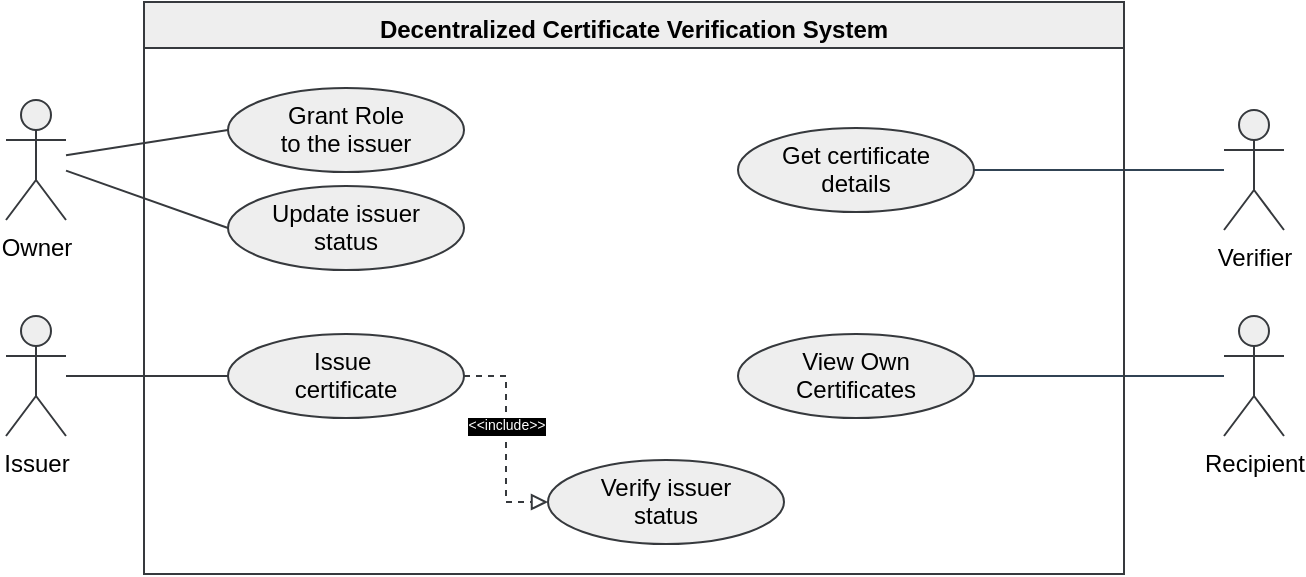 <mxfile version="28.0.6">
  <diagram name="Page-1" id="YqYZUutfsbO3LGOUvKzR">
    <mxGraphModel dx="2316" dy="1391" grid="0" gridSize="10" guides="1" tooltips="1" connect="1" arrows="1" fold="1" page="1" pageScale="1" pageWidth="1100" pageHeight="850" background="#ffffff" math="0" shadow="0">
      <root>
        <mxCell id="0" />
        <mxCell id="1" parent="0" />
        <mxCell id="5YSI662zZU7d9ESAm0FQ-12" style="rounded=0;orthogonalLoop=1;jettySize=auto;html=1;entryX=0;entryY=0.5;entryDx=0;entryDy=0;fontFamily=Helvetica;fontSize=12;fontColor=#000000;endArrow=none;endFill=0;labelBackgroundColor=none;fillColor=#eeeeee;strokeColor=#36393d;snapToPoint=0;fixDash=0;enumerate=0;" parent="1" source="5YSI662zZU7d9ESAm0FQ-1" target="5YSI662zZU7d9ESAm0FQ-7" edge="1">
          <mxGeometry relative="1" as="geometry">
            <mxPoint x="242" y="464.92" as="sourcePoint" />
            <mxPoint x="352" y="457" as="targetPoint" />
          </mxGeometry>
        </mxCell>
        <mxCell id="5YSI662zZU7d9ESAm0FQ-13" style="rounded=0;orthogonalLoop=1;jettySize=auto;html=1;entryX=0;entryY=0.5;entryDx=0;entryDy=0;fontFamily=Helvetica;fontSize=12;fontColor=#000000;endArrow=none;endFill=0;labelBackgroundColor=none;fillColor=#eeeeee;strokeColor=#36393d;snapToPoint=0;fixDash=0;enumerate=0;" parent="1" source="5YSI662zZU7d9ESAm0FQ-1" target="5YSI662zZU7d9ESAm0FQ-9" edge="1">
          <mxGeometry relative="1" as="geometry">
            <mxPoint x="242" y="472.72" as="sourcePoint" />
            <mxPoint x="352" y="522" as="targetPoint" />
          </mxGeometry>
        </mxCell>
        <mxCell id="5YSI662zZU7d9ESAm0FQ-1" value="&lt;span&gt;Owner&lt;/span&gt;" style="shape=umlActor;verticalLabelPosition=bottom;verticalAlign=top;html=1;outlineConnect=0;labelBackgroundColor=none;snapToPoint=0;fixDash=0;enumerate=0;fillColor=#eeeeee;strokeColor=#36393d;fontColor=#000000;" parent="1" vertex="1">
          <mxGeometry x="231" y="331" width="30" height="60" as="geometry" />
        </mxCell>
        <mxCell id="5YSI662zZU7d9ESAm0FQ-14" style="rounded=0;orthogonalLoop=1;jettySize=auto;html=1;entryX=0;entryY=0.5;entryDx=0;entryDy=0;fontFamily=Helvetica;fontSize=12;fontColor=#000000;endArrow=none;endFill=0;labelBackgroundColor=none;fillColor=#eeeeee;strokeColor=#36393d;snapToPoint=0;fixDash=0;enumerate=0;" parent="1" source="5YSI662zZU7d9ESAm0FQ-4" target="5YSI662zZU7d9ESAm0FQ-10" edge="1">
          <mxGeometry relative="1" as="geometry" />
        </mxCell>
        <mxCell id="5YSI662zZU7d9ESAm0FQ-4" value="&lt;span&gt;Issuer&lt;/span&gt;" style="shape=umlActor;verticalLabelPosition=bottom;verticalAlign=top;html=1;outlineConnect=0;align=center;labelBackgroundColor=none;snapToPoint=0;fixDash=0;enumerate=0;fillColor=#eeeeee;strokeColor=#36393d;fontColor=#000000;" parent="1" vertex="1">
          <mxGeometry x="231" y="439" width="30" height="60" as="geometry" />
        </mxCell>
        <mxCell id="5YSI662zZU7d9ESAm0FQ-15" style="rounded=0;orthogonalLoop=1;jettySize=auto;html=1;entryX=1;entryY=0.5;entryDx=0;entryDy=0;fontFamily=Helvetica;fontSize=12;fontColor=#000000;endArrow=none;endFill=0;labelBackgroundColor=none;fillColor=#647687;strokeColor=#314354;snapToPoint=0;fixDash=0;enumerate=0;" parent="1" source="5YSI662zZU7d9ESAm0FQ-5" target="5YSI662zZU7d9ESAm0FQ-11" edge="1">
          <mxGeometry relative="1" as="geometry" />
        </mxCell>
        <mxCell id="5YSI662zZU7d9ESAm0FQ-5" value="&lt;span&gt;Verifier&lt;/span&gt;" style="shape=umlActor;verticalLabelPosition=bottom;verticalAlign=top;html=1;outlineConnect=0;labelBackgroundColor=none;fillColor=#eeeeee;strokeColor=#36393d;snapToPoint=0;fixDash=0;enumerate=0;fontColor=#000000;" parent="1" vertex="1">
          <mxGeometry x="840" y="336" width="30" height="60" as="geometry" />
        </mxCell>
        <mxCell id="5YSI662zZU7d9ESAm0FQ-19" style="rounded=0;orthogonalLoop=1;jettySize=auto;html=1;entryX=1;entryY=0.5;entryDx=0;entryDy=0;fontFamily=Helvetica;fontSize=12;fontColor=#000000;endArrow=none;endFill=0;labelBackgroundColor=none;fillColor=#647687;strokeColor=#314354;snapToPoint=0;fixDash=0;enumerate=0;" parent="1" source="5_FEMPwi44hDqSTrpf5O-2" target="5YSI662zZU7d9ESAm0FQ-18" edge="1">
          <mxGeometry relative="1" as="geometry">
            <mxPoint x="839" y="566.849" as="sourcePoint" />
          </mxGeometry>
        </mxCell>
        <mxCell id="5YSI662zZU7d9ESAm0FQ-17" value="Decentralized Certificate Verification System" style="swimlane;whiteSpace=wrap;html=1;align=center;verticalAlign=top;fontFamily=Helvetica;fontSize=12;startSize=23;labelBackgroundColor=none;fillColor=#eeeeee;strokeColor=#36393d;snapToPoint=0;fixDash=0;enumerate=0;fontColor=#000000;" parent="1" vertex="1">
          <mxGeometry x="300" y="282" width="490" height="286" as="geometry" />
        </mxCell>
        <mxCell id="5YSI662zZU7d9ESAm0FQ-18" value="View Own Certificates" style="ellipse;whiteSpace=wrap;html=1;align=center;verticalAlign=top;fontFamily=Helvetica;fontSize=12;labelBackgroundColor=none;fillColor=#eeeeee;strokeColor=#36393d;snapToPoint=0;fixDash=0;enumerate=0;fontColor=#000000;" parent="5YSI662zZU7d9ESAm0FQ-17" vertex="1">
          <mxGeometry x="297" y="166" width="118" height="42" as="geometry" />
        </mxCell>
        <mxCell id="5YSI662zZU7d9ESAm0FQ-20" value="&lt;div&gt;Verify issuer&lt;/div&gt;&lt;div&gt;status&lt;/div&gt;" style="ellipse;whiteSpace=wrap;html=1;align=center;verticalAlign=top;fontFamily=Helvetica;fontSize=12;labelBackgroundColor=none;fillColor=#eeeeee;strokeColor=#36393d;snapToPoint=0;fixDash=0;enumerate=0;fontColor=#000000;" parent="5YSI662zZU7d9ESAm0FQ-17" vertex="1">
          <mxGeometry x="202" y="229" width="118" height="42" as="geometry" />
        </mxCell>
        <mxCell id="5YSI662zZU7d9ESAm0FQ-7" value="&lt;div&gt;&lt;span style=&quot;background-color: transparent;&quot;&gt;&lt;font style=&quot;&quot;&gt;Grant Role&lt;/font&gt;&lt;/span&gt;&lt;/div&gt;&lt;div&gt;&lt;span style=&quot;background-color: transparent;&quot;&gt;&lt;font style=&quot;&quot;&gt;to the issuer&lt;/font&gt;&lt;/span&gt;&lt;/div&gt;" style="ellipse;whiteSpace=wrap;html=1;align=center;verticalAlign=top;fontFamily=Helvetica;fontSize=12;labelBackgroundColor=none;fillColor=#eeeeee;strokeColor=#36393d;snapToPoint=0;fixDash=0;enumerate=0;fontColor=#000000;" parent="5YSI662zZU7d9ESAm0FQ-17" vertex="1">
          <mxGeometry x="42" y="43" width="118" height="42" as="geometry" />
        </mxCell>
        <mxCell id="5YSI662zZU7d9ESAm0FQ-9" value="&lt;div&gt;Update issuer&lt;/div&gt;&lt;div&gt;status&lt;/div&gt;" style="ellipse;whiteSpace=wrap;html=1;align=center;verticalAlign=top;fontFamily=Helvetica;fontSize=12;labelBackgroundColor=none;snapToPoint=0;fixDash=0;enumerate=0;fillColor=#eeeeee;strokeColor=#36393d;fontColor=#000000;" parent="5YSI662zZU7d9ESAm0FQ-17" vertex="1">
          <mxGeometry x="42" y="92" width="118" height="42" as="geometry" />
        </mxCell>
        <mxCell id="5_FEMPwi44hDqSTrpf5O-5" style="edgeStyle=orthogonalEdgeStyle;rounded=0;orthogonalLoop=1;jettySize=auto;html=1;entryX=0;entryY=0.5;entryDx=0;entryDy=0;strokeColor=#36393d;dashed=1;endArrow=block;endFill=0;snapToPoint=0;fixDash=0;enumerate=0;fillColor=#eeeeee;fontColor=#000000;" parent="5YSI662zZU7d9ESAm0FQ-17" source="5YSI662zZU7d9ESAm0FQ-10" target="5YSI662zZU7d9ESAm0FQ-20" edge="1">
          <mxGeometry relative="1" as="geometry" />
        </mxCell>
        <mxCell id="5_FEMPwi44hDqSTrpf5O-6" value="&amp;lt;&amp;lt;include&amp;gt;&amp;gt;" style="edgeLabel;align=center;verticalAlign=middle;resizable=0;points=[];strokeColor=#FFFFFF;fontColor=#FFFFFF;fillColor=#182E3E;snapToPoint=0;fixDash=0;enumerate=0;labelBackgroundColor=light-dark(#000000,#000000);html=1;labelBorderColor=none;textShadow=0;fontSize=7;" parent="5_FEMPwi44hDqSTrpf5O-5" vertex="1" connectable="0">
          <mxGeometry x="-0.133" relative="1" as="geometry">
            <mxPoint as="offset" />
          </mxGeometry>
        </mxCell>
        <mxCell id="5YSI662zZU7d9ESAm0FQ-10" value="&lt;div&gt;Issue&amp;nbsp;&lt;/div&gt;&lt;div&gt;certificate&lt;/div&gt;" style="ellipse;whiteSpace=wrap;html=1;align=center;verticalAlign=top;fontFamily=Helvetica;fontSize=12;labelBackgroundColor=none;fillColor=#eeeeee;strokeColor=#36393d;snapToPoint=0;fixDash=0;enumerate=0;fontColor=#000000;" parent="5YSI662zZU7d9ESAm0FQ-17" vertex="1">
          <mxGeometry x="42" y="166" width="118" height="42" as="geometry" />
        </mxCell>
        <mxCell id="5YSI662zZU7d9ESAm0FQ-11" value="&lt;div&gt;Get certificate&lt;/div&gt;&lt;div&gt;details&lt;/div&gt;" style="ellipse;whiteSpace=wrap;html=1;align=center;verticalAlign=top;fontFamily=Helvetica;fontSize=12;labelBackgroundColor=none;fillColor=#eeeeee;strokeColor=#36393d;snapToPoint=0;fixDash=0;enumerate=0;fontColor=#000000;" parent="5YSI662zZU7d9ESAm0FQ-17" vertex="1">
          <mxGeometry x="297" y="63" width="118" height="42" as="geometry" />
        </mxCell>
        <mxCell id="5_FEMPwi44hDqSTrpf5O-2" value="&lt;span&gt;Recipient&lt;/span&gt;" style="shape=umlActor;verticalLabelPosition=bottom;verticalAlign=top;html=1;outlineConnect=0;labelBackgroundColor=none;fillColor=#eeeeee;strokeColor=#36393d;snapToPoint=0;fixDash=0;enumerate=0;fontColor=#000000;" parent="1" vertex="1">
          <mxGeometry x="840" y="439" width="30" height="60" as="geometry" />
        </mxCell>
      </root>
    </mxGraphModel>
  </diagram>
</mxfile>
